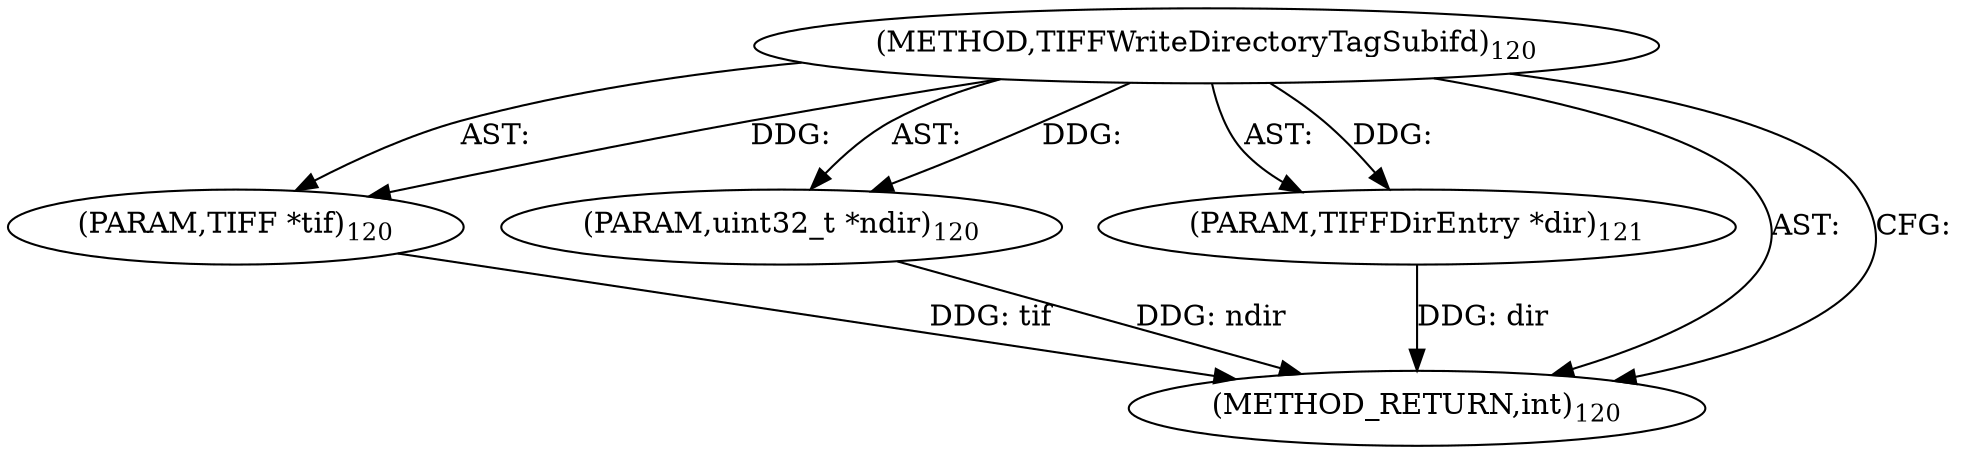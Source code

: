 digraph "TIFFWriteDirectoryTagSubifd" {  
"64151" [label = <(METHOD,TIFFWriteDirectoryTagSubifd)<SUB>120</SUB>> ]
"64152" [label = <(PARAM,TIFF *tif)<SUB>120</SUB>> ]
"64153" [label = <(PARAM,uint32_t *ndir)<SUB>120</SUB>> ]
"64154" [label = <(PARAM,TIFFDirEntry *dir)<SUB>121</SUB>> ]
"64155" [label = <(METHOD_RETURN,int)<SUB>120</SUB>> ]
  "64151" -> "64152"  [ label = "AST: "] 
  "64151" -> "64153"  [ label = "AST: "] 
  "64151" -> "64154"  [ label = "AST: "] 
  "64151" -> "64155"  [ label = "AST: "] 
  "64151" -> "64155"  [ label = "CFG: "] 
  "64152" -> "64155"  [ label = "DDG: tif"] 
  "64153" -> "64155"  [ label = "DDG: ndir"] 
  "64154" -> "64155"  [ label = "DDG: dir"] 
  "64151" -> "64152"  [ label = "DDG: "] 
  "64151" -> "64153"  [ label = "DDG: "] 
  "64151" -> "64154"  [ label = "DDG: "] 
}
